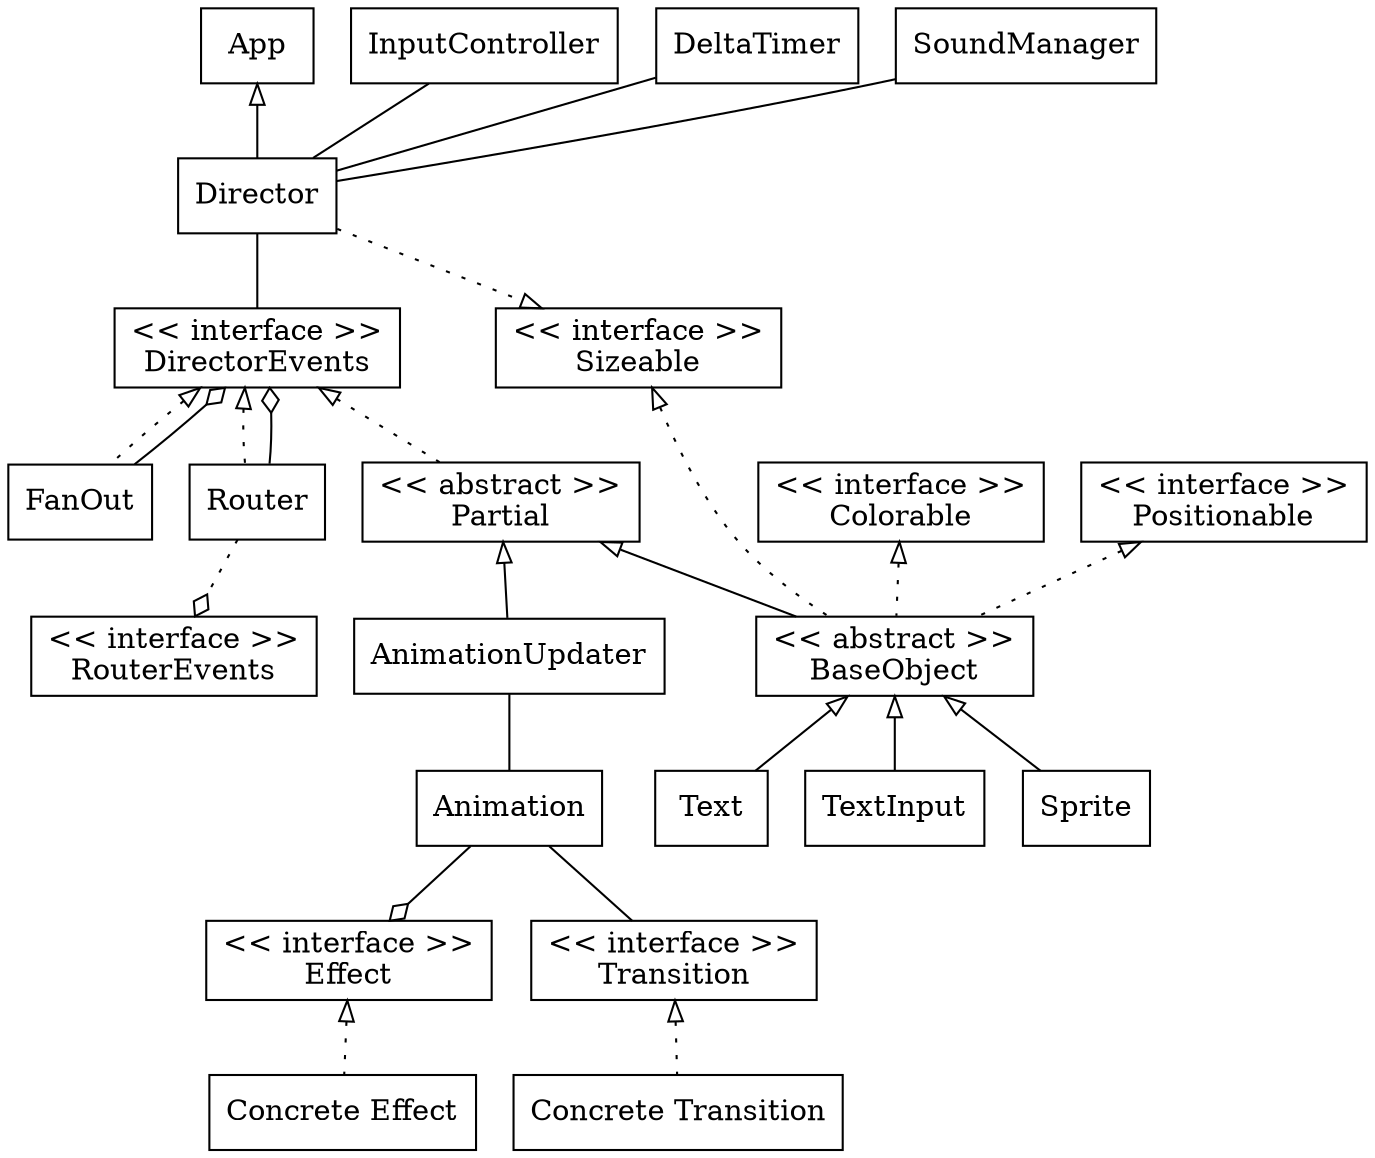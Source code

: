 digraph G {
    node [shape=box]

    subgraph extends {
        edge [dir=back, arrowtail=onormal]
        App -> Director [weight=8]
        Partial -> BaseObject
        Partial -> AnimationUpdater
        BaseObject -> Sprite
        BaseObject -> Text
        BaseObject -> TextInput
    }

    subgraph aggregations {
        edge [arrowhead=odiamond]
        FanOut -> DirectorEvents
        Animation -> Effect
        Router -> DirectorEvents
        Router -> RouterEvents [style=dotted]
    }

    subgraph relations {
        edge [arrowhead=none]
        Director -> DirectorEvents [weight=8]
        Director -> InputController [constraint=false]
        Director -> DeltaTimer [constraint=false]
        Director -> SoundManager [constraint=false]
        Animation -> Transition
        AnimationUpdater -> Animation
    }

    subgraph implements {
        edge [style=dotted, dir=back, arrowtail=onormal, arrowhead=onormal]
        DirectorEvents -> FanOut
        DirectorEvents -> Partial
        DirectorEvents -> Router
        Sizeable -> BaseObject
        Colorable -> BaseObject
        Positionable -> BaseObject
        Director -> Sizeable [dir=normal]
        Effect -> ConcreteEffect
        Transition -> ConcreteTransition
    }

    ConcreteTransition [label="Concrete Transition"]
    ConcreteEffect [label="Concrete Effect"]
    BaseObject [label="<< abstract >>\nBaseObject"]
    DirectorEvents [label="<< interface >>\nDirectorEvents"]
    Effect [label="<< interface >>\nEffect"]
    Partial [label="<< abstract >>\nPartial"]
    Positionable [label="<< interface >>\nPositionable"]
    RouterEvents [label="<< interface >>\nRouterEvents"]
    Sizeable [label="<< interface >>\nSizeable"]
    Colorable [label="<< interface >>\nColorable"]
    Transition [label="<< interface >>\nTransition"]
}
